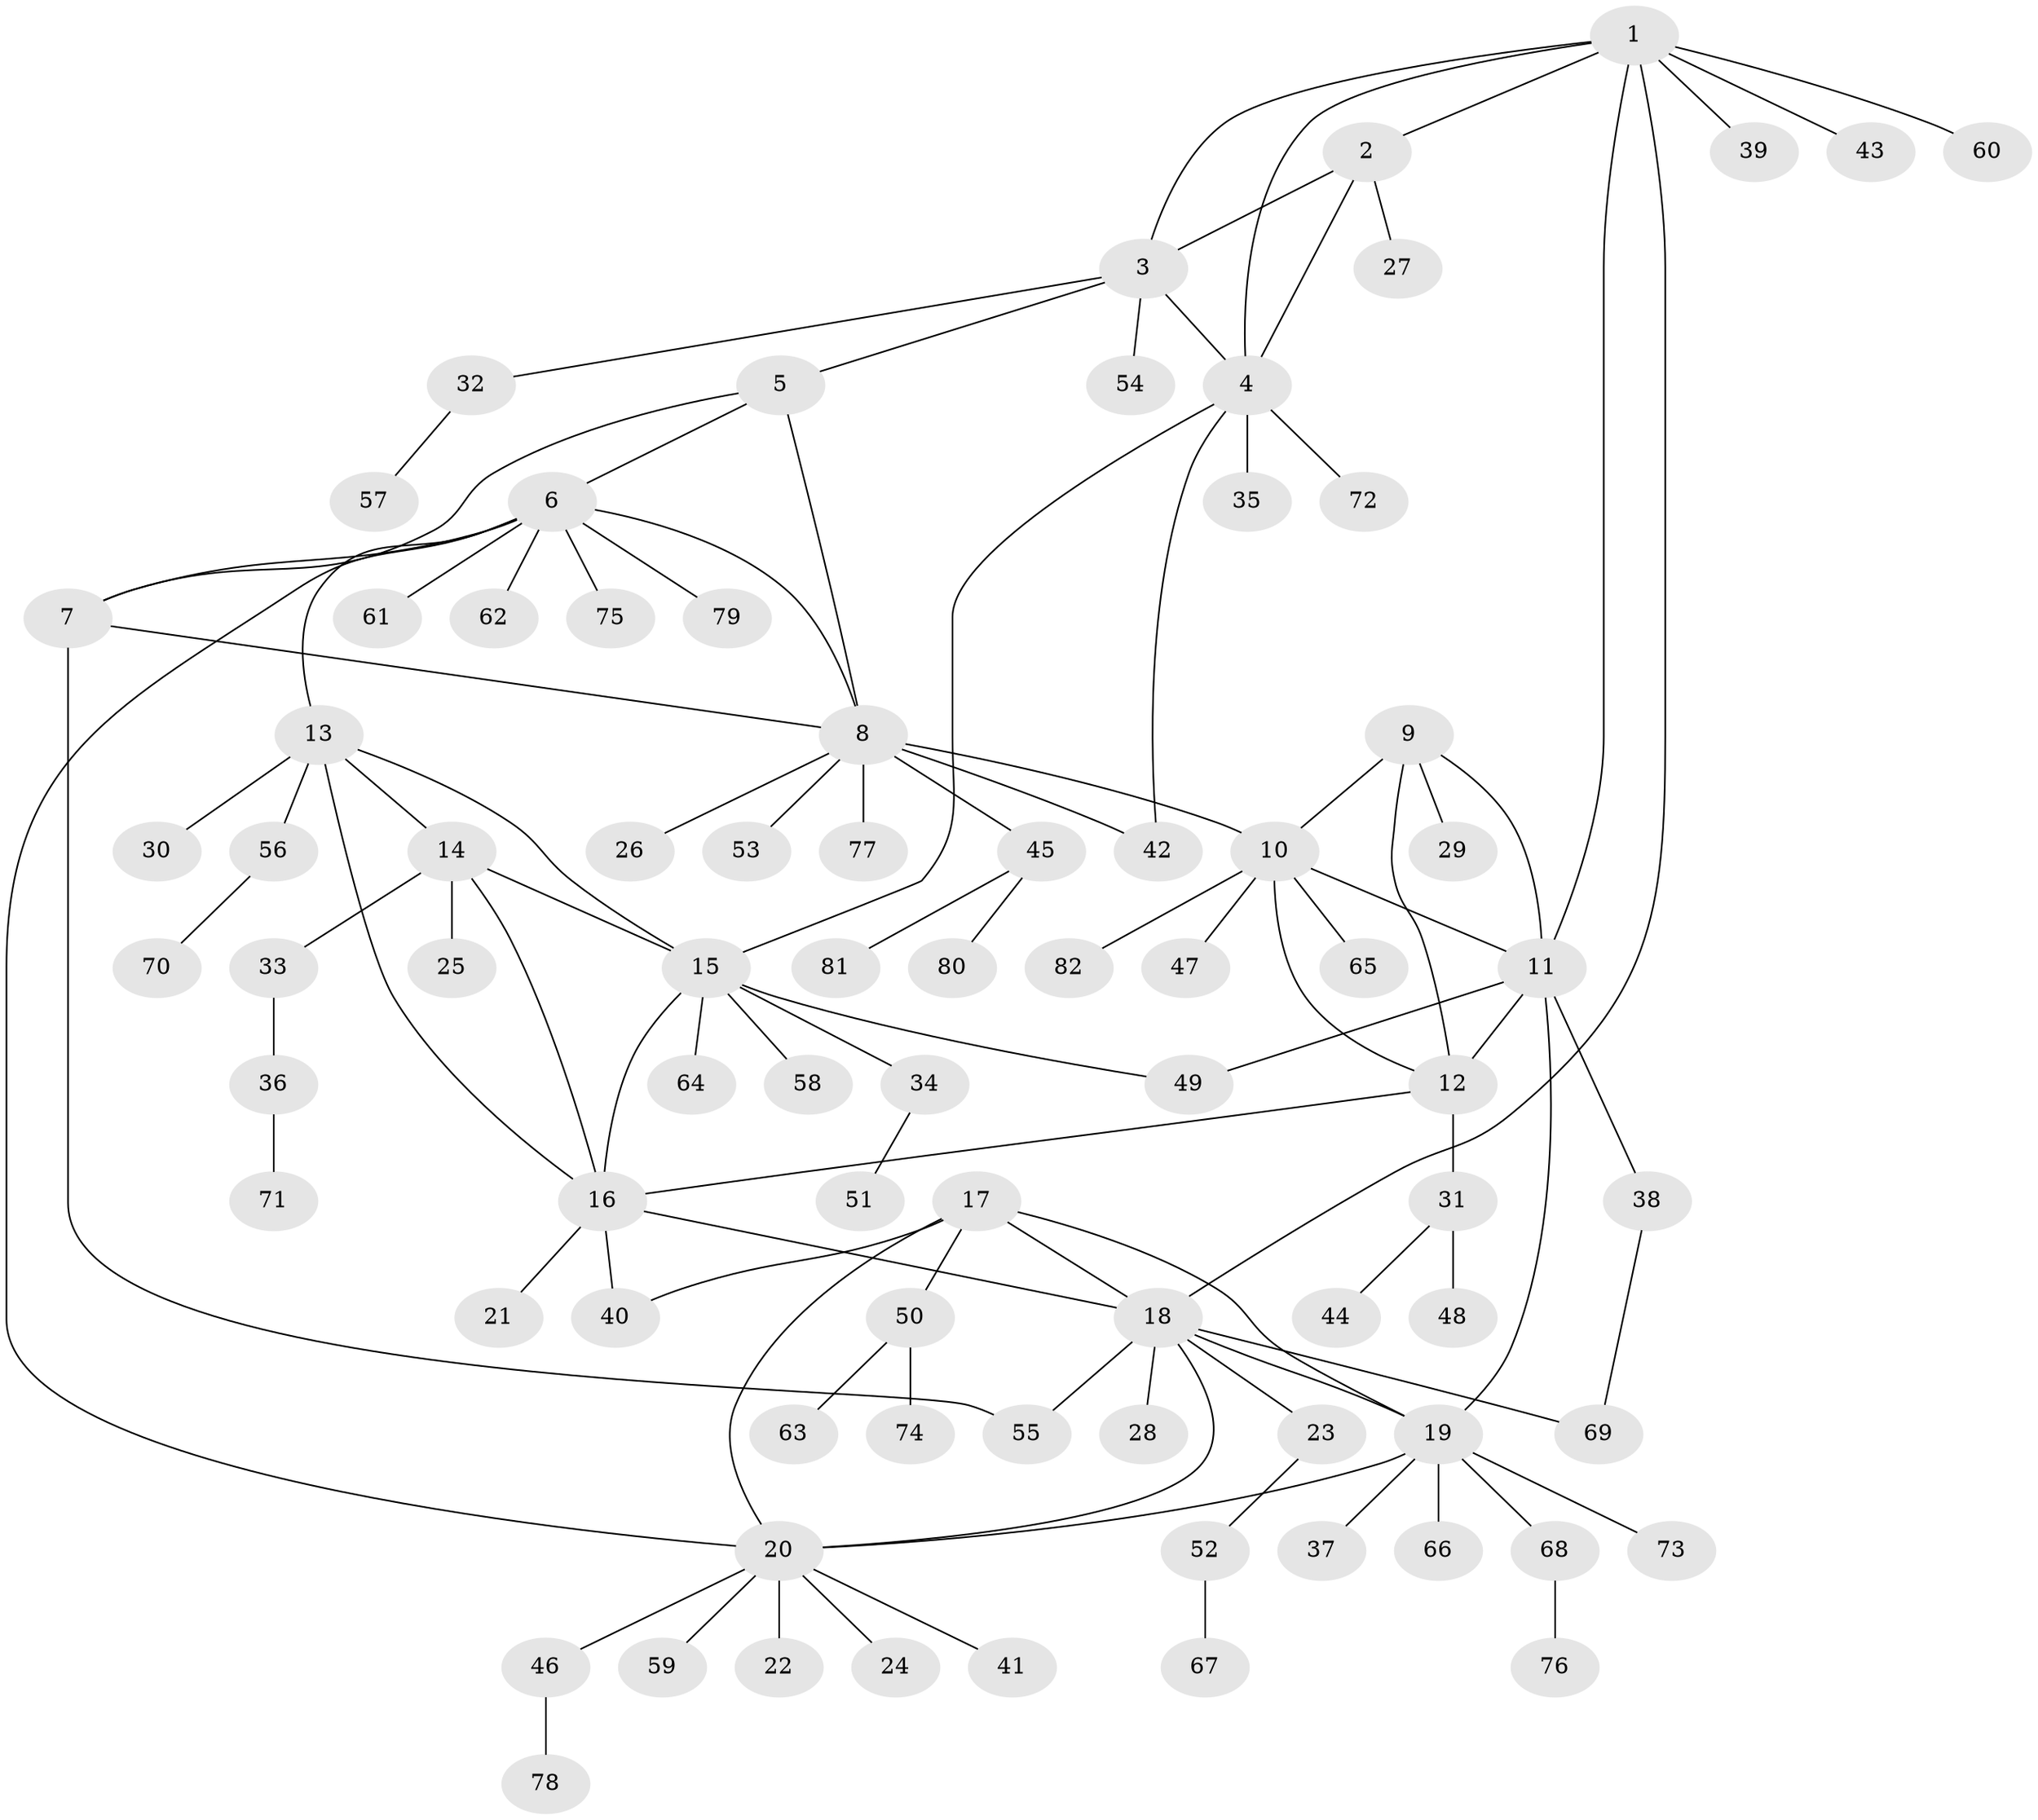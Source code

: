 // coarse degree distribution, {6: 0.034482758620689655, 2: 0.1724137931034483, 9: 0.05172413793103448, 7: 0.05172413793103448, 3: 0.034482758620689655, 4: 0.017241379310344827, 11: 0.017241379310344827, 5: 0.017241379310344827, 8: 0.017241379310344827, 1: 0.5862068965517241}
// Generated by graph-tools (version 1.1) at 2025/42/03/06/25 10:42:14]
// undirected, 82 vertices, 107 edges
graph export_dot {
graph [start="1"]
  node [color=gray90,style=filled];
  1;
  2;
  3;
  4;
  5;
  6;
  7;
  8;
  9;
  10;
  11;
  12;
  13;
  14;
  15;
  16;
  17;
  18;
  19;
  20;
  21;
  22;
  23;
  24;
  25;
  26;
  27;
  28;
  29;
  30;
  31;
  32;
  33;
  34;
  35;
  36;
  37;
  38;
  39;
  40;
  41;
  42;
  43;
  44;
  45;
  46;
  47;
  48;
  49;
  50;
  51;
  52;
  53;
  54;
  55;
  56;
  57;
  58;
  59;
  60;
  61;
  62;
  63;
  64;
  65;
  66;
  67;
  68;
  69;
  70;
  71;
  72;
  73;
  74;
  75;
  76;
  77;
  78;
  79;
  80;
  81;
  82;
  1 -- 2;
  1 -- 3;
  1 -- 4;
  1 -- 11;
  1 -- 18;
  1 -- 39;
  1 -- 43;
  1 -- 60;
  2 -- 3;
  2 -- 4;
  2 -- 27;
  3 -- 4;
  3 -- 5;
  3 -- 32;
  3 -- 54;
  4 -- 15;
  4 -- 35;
  4 -- 42;
  4 -- 72;
  5 -- 6;
  5 -- 7;
  5 -- 8;
  6 -- 7;
  6 -- 8;
  6 -- 13;
  6 -- 20;
  6 -- 61;
  6 -- 62;
  6 -- 75;
  6 -- 79;
  7 -- 8;
  7 -- 55;
  8 -- 10;
  8 -- 26;
  8 -- 42;
  8 -- 45;
  8 -- 53;
  8 -- 77;
  9 -- 10;
  9 -- 11;
  9 -- 12;
  9 -- 29;
  10 -- 11;
  10 -- 12;
  10 -- 47;
  10 -- 65;
  10 -- 82;
  11 -- 12;
  11 -- 19;
  11 -- 38;
  11 -- 49;
  12 -- 16;
  12 -- 31;
  13 -- 14;
  13 -- 15;
  13 -- 16;
  13 -- 30;
  13 -- 56;
  14 -- 15;
  14 -- 16;
  14 -- 25;
  14 -- 33;
  15 -- 16;
  15 -- 34;
  15 -- 49;
  15 -- 58;
  15 -- 64;
  16 -- 18;
  16 -- 21;
  16 -- 40;
  17 -- 18;
  17 -- 19;
  17 -- 20;
  17 -- 40;
  17 -- 50;
  18 -- 19;
  18 -- 20;
  18 -- 23;
  18 -- 28;
  18 -- 55;
  18 -- 69;
  19 -- 20;
  19 -- 37;
  19 -- 66;
  19 -- 68;
  19 -- 73;
  20 -- 22;
  20 -- 24;
  20 -- 41;
  20 -- 46;
  20 -- 59;
  23 -- 52;
  31 -- 44;
  31 -- 48;
  32 -- 57;
  33 -- 36;
  34 -- 51;
  36 -- 71;
  38 -- 69;
  45 -- 80;
  45 -- 81;
  46 -- 78;
  50 -- 63;
  50 -- 74;
  52 -- 67;
  56 -- 70;
  68 -- 76;
}
